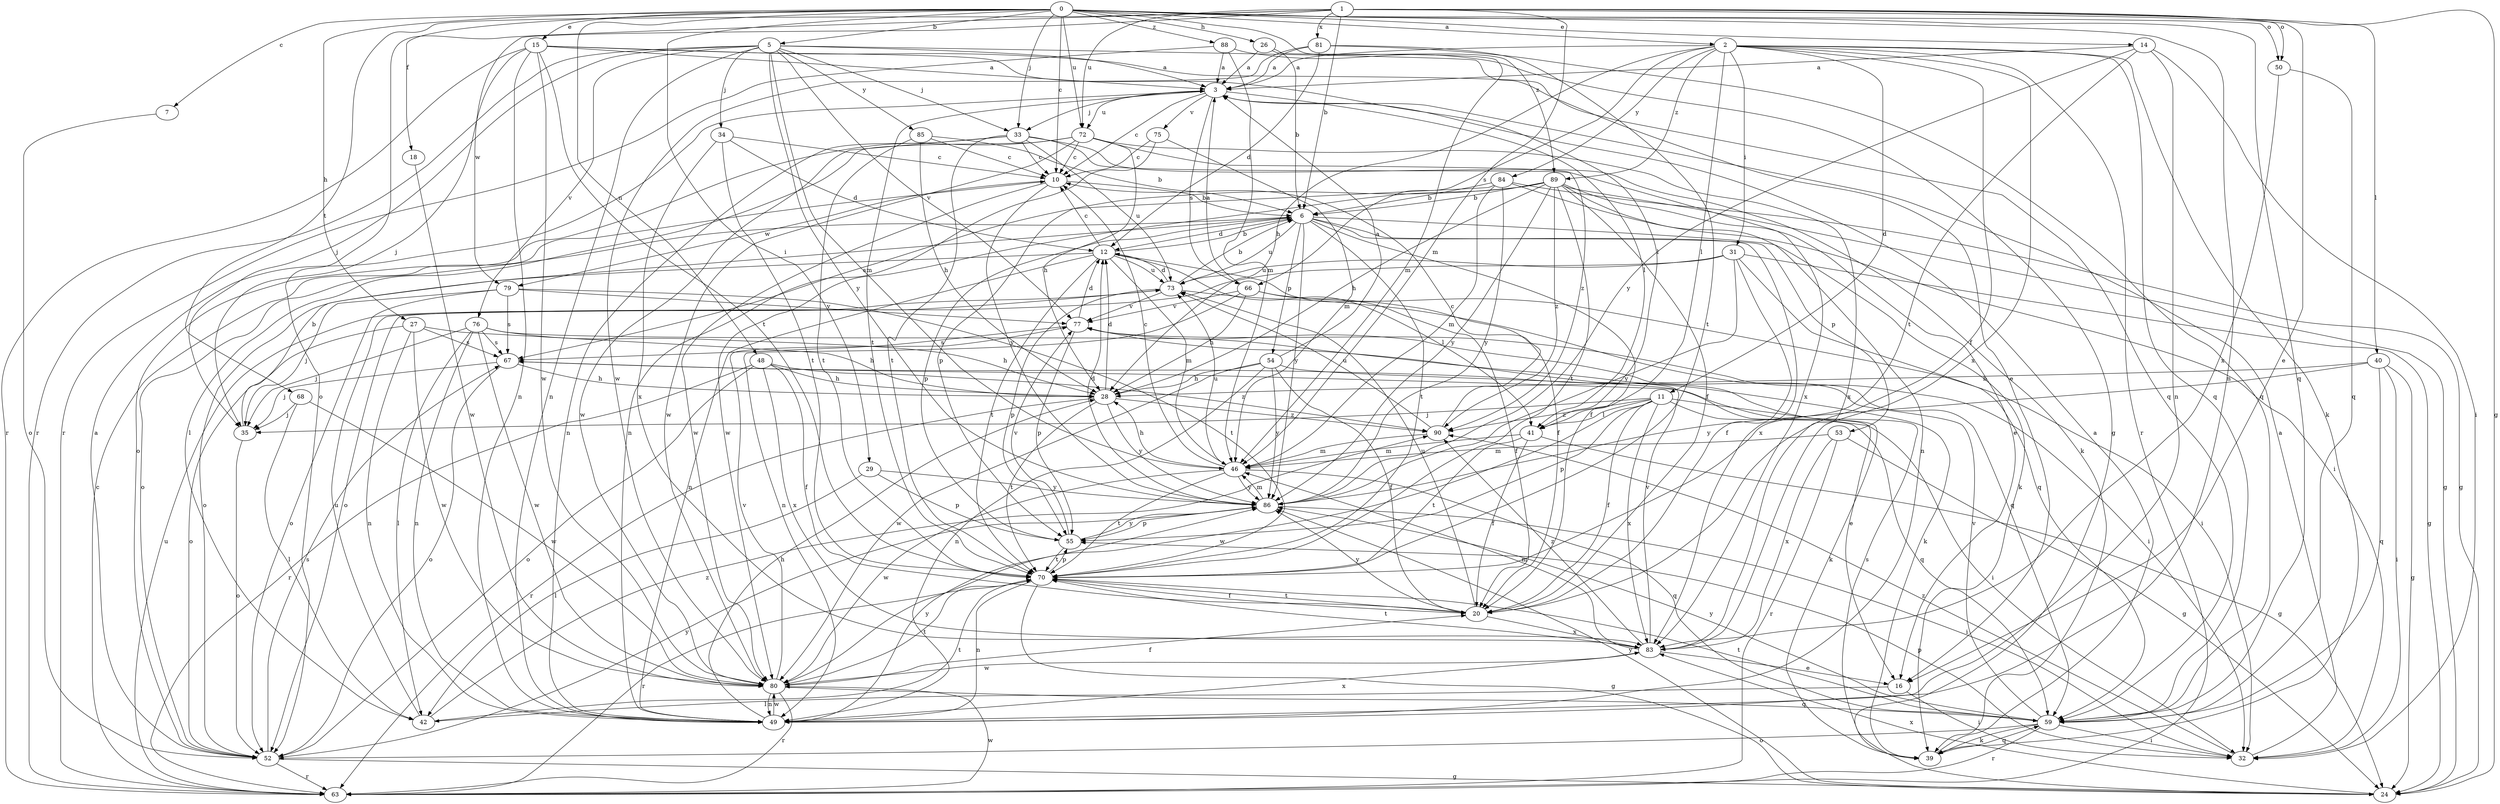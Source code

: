 strict digraph  {
0;
1;
2;
3;
5;
6;
7;
10;
11;
12;
14;
15;
16;
18;
20;
24;
26;
27;
28;
29;
31;
32;
33;
34;
35;
39;
40;
41;
42;
46;
48;
49;
50;
52;
53;
54;
55;
59;
63;
66;
67;
68;
70;
72;
73;
75;
76;
77;
79;
80;
81;
83;
84;
85;
86;
88;
89;
90;
0 -> 2  [label=a];
0 -> 5  [label=b];
0 -> 7  [label=c];
0 -> 10  [label=c];
0 -> 14  [label=e];
0 -> 15  [label=e];
0 -> 18  [label=f];
0 -> 26  [label=h];
0 -> 27  [label=h];
0 -> 29  [label=i];
0 -> 33  [label=j];
0 -> 48  [label=n];
0 -> 49  [label=n];
0 -> 50  [label=o];
0 -> 59  [label=q];
0 -> 72  [label=u];
0 -> 88  [label=z];
0 -> 89  [label=z];
1 -> 6  [label=b];
1 -> 16  [label=e];
1 -> 24  [label=g];
1 -> 40  [label=l];
1 -> 46  [label=m];
1 -> 50  [label=o];
1 -> 52  [label=o];
1 -> 68  [label=t];
1 -> 72  [label=u];
1 -> 79  [label=w];
1 -> 81  [label=x];
2 -> 3  [label=a];
2 -> 11  [label=d];
2 -> 20  [label=f];
2 -> 28  [label=h];
2 -> 31  [label=i];
2 -> 39  [label=k];
2 -> 41  [label=l];
2 -> 59  [label=q];
2 -> 63  [label=r];
2 -> 66  [label=s];
2 -> 83  [label=x];
2 -> 84  [label=y];
2 -> 89  [label=z];
3 -> 10  [label=c];
3 -> 33  [label=j];
3 -> 41  [label=l];
3 -> 66  [label=s];
3 -> 70  [label=t];
3 -> 72  [label=u];
3 -> 75  [label=v];
5 -> 3  [label=a];
5 -> 16  [label=e];
5 -> 33  [label=j];
5 -> 34  [label=j];
5 -> 35  [label=j];
5 -> 46  [label=m];
5 -> 49  [label=n];
5 -> 63  [label=r];
5 -> 76  [label=v];
5 -> 77  [label=v];
5 -> 85  [label=y];
5 -> 86  [label=y];
6 -> 12  [label=d];
6 -> 20  [label=f];
6 -> 39  [label=k];
6 -> 52  [label=o];
6 -> 53  [label=p];
6 -> 54  [label=p];
6 -> 55  [label=p];
6 -> 70  [label=t];
6 -> 73  [label=u];
6 -> 83  [label=x];
6 -> 86  [label=y];
7 -> 52  [label=o];
10 -> 6  [label=b];
10 -> 79  [label=w];
10 -> 80  [label=w];
10 -> 86  [label=y];
11 -> 20  [label=f];
11 -> 32  [label=i];
11 -> 35  [label=j];
11 -> 41  [label=l];
11 -> 55  [label=p];
11 -> 59  [label=q];
11 -> 80  [label=w];
11 -> 83  [label=x];
11 -> 90  [label=z];
12 -> 6  [label=b];
12 -> 10  [label=c];
12 -> 20  [label=f];
12 -> 41  [label=l];
12 -> 46  [label=m];
12 -> 49  [label=n];
12 -> 52  [label=o];
12 -> 70  [label=t];
12 -> 73  [label=u];
14 -> 3  [label=a];
14 -> 32  [label=i];
14 -> 49  [label=n];
14 -> 70  [label=t];
14 -> 86  [label=y];
15 -> 3  [label=a];
15 -> 35  [label=j];
15 -> 41  [label=l];
15 -> 49  [label=n];
15 -> 59  [label=q];
15 -> 63  [label=r];
15 -> 70  [label=t];
15 -> 80  [label=w];
16 -> 32  [label=i];
16 -> 42  [label=l];
18 -> 80  [label=w];
20 -> 70  [label=t];
20 -> 73  [label=u];
20 -> 83  [label=x];
20 -> 86  [label=y];
24 -> 83  [label=x];
24 -> 86  [label=y];
26 -> 3  [label=a];
26 -> 6  [label=b];
26 -> 46  [label=m];
27 -> 28  [label=h];
27 -> 49  [label=n];
27 -> 52  [label=o];
27 -> 67  [label=s];
27 -> 80  [label=w];
28 -> 12  [label=d];
28 -> 63  [label=r];
28 -> 70  [label=t];
28 -> 86  [label=y];
28 -> 90  [label=z];
29 -> 42  [label=l];
29 -> 55  [label=p];
29 -> 86  [label=y];
31 -> 20  [label=f];
31 -> 24  [label=g];
31 -> 52  [label=o];
31 -> 59  [label=q];
31 -> 73  [label=u];
31 -> 86  [label=y];
32 -> 3  [label=a];
32 -> 55  [label=p];
32 -> 90  [label=z];
33 -> 10  [label=c];
33 -> 39  [label=k];
33 -> 49  [label=n];
33 -> 70  [label=t];
33 -> 73  [label=u];
33 -> 80  [label=w];
33 -> 83  [label=x];
34 -> 10  [label=c];
34 -> 12  [label=d];
34 -> 70  [label=t];
34 -> 83  [label=x];
35 -> 6  [label=b];
35 -> 52  [label=o];
39 -> 3  [label=a];
39 -> 59  [label=q];
39 -> 67  [label=s];
40 -> 24  [label=g];
40 -> 28  [label=h];
40 -> 32  [label=i];
40 -> 59  [label=q];
40 -> 86  [label=y];
41 -> 20  [label=f];
41 -> 24  [label=g];
41 -> 46  [label=m];
41 -> 70  [label=t];
42 -> 70  [label=t];
42 -> 73  [label=u];
42 -> 90  [label=z];
46 -> 10  [label=c];
46 -> 28  [label=h];
46 -> 59  [label=q];
46 -> 70  [label=t];
46 -> 73  [label=u];
46 -> 80  [label=w];
46 -> 86  [label=y];
48 -> 20  [label=f];
48 -> 28  [label=h];
48 -> 52  [label=o];
48 -> 63  [label=r];
48 -> 83  [label=x];
48 -> 90  [label=z];
49 -> 28  [label=h];
49 -> 80  [label=w];
49 -> 83  [label=x];
49 -> 86  [label=y];
50 -> 59  [label=q];
50 -> 83  [label=x];
52 -> 3  [label=a];
52 -> 24  [label=g];
52 -> 63  [label=r];
52 -> 67  [label=s];
52 -> 86  [label=y];
53 -> 24  [label=g];
53 -> 46  [label=m];
53 -> 63  [label=r];
53 -> 83  [label=x];
54 -> 3  [label=a];
54 -> 16  [label=e];
54 -> 20  [label=f];
54 -> 28  [label=h];
54 -> 49  [label=n];
54 -> 80  [label=w];
54 -> 86  [label=y];
55 -> 70  [label=t];
55 -> 77  [label=v];
55 -> 86  [label=y];
59 -> 32  [label=i];
59 -> 39  [label=k];
59 -> 52  [label=o];
59 -> 63  [label=r];
59 -> 70  [label=t];
59 -> 77  [label=v];
59 -> 86  [label=y];
63 -> 10  [label=c];
63 -> 73  [label=u];
63 -> 80  [label=w];
66 -> 3  [label=a];
66 -> 20  [label=f];
66 -> 28  [label=h];
66 -> 32  [label=i];
66 -> 49  [label=n];
66 -> 77  [label=v];
67 -> 28  [label=h];
67 -> 35  [label=j];
67 -> 39  [label=k];
67 -> 52  [label=o];
68 -> 35  [label=j];
68 -> 42  [label=l];
68 -> 80  [label=w];
70 -> 20  [label=f];
70 -> 24  [label=g];
70 -> 49  [label=n];
70 -> 55  [label=p];
70 -> 63  [label=r];
72 -> 10  [label=c];
72 -> 28  [label=h];
72 -> 42  [label=l];
72 -> 52  [label=o];
72 -> 80  [label=w];
72 -> 83  [label=x];
72 -> 90  [label=z];
73 -> 6  [label=b];
73 -> 12  [label=d];
73 -> 55  [label=p];
73 -> 59  [label=q];
73 -> 77  [label=v];
75 -> 10  [label=c];
75 -> 46  [label=m];
75 -> 49  [label=n];
76 -> 28  [label=h];
76 -> 35  [label=j];
76 -> 39  [label=k];
76 -> 42  [label=l];
76 -> 49  [label=n];
76 -> 67  [label=s];
76 -> 80  [label=w];
77 -> 12  [label=d];
77 -> 32  [label=i];
77 -> 55  [label=p];
77 -> 67  [label=s];
79 -> 35  [label=j];
79 -> 52  [label=o];
79 -> 67  [label=s];
79 -> 70  [label=t];
79 -> 77  [label=v];
80 -> 20  [label=f];
80 -> 49  [label=n];
80 -> 59  [label=q];
80 -> 63  [label=r];
80 -> 70  [label=t];
80 -> 77  [label=v];
81 -> 3  [label=a];
81 -> 12  [label=d];
81 -> 59  [label=q];
81 -> 70  [label=t];
81 -> 80  [label=w];
83 -> 16  [label=e];
83 -> 46  [label=m];
83 -> 70  [label=t];
83 -> 77  [label=v];
83 -> 80  [label=w];
83 -> 90  [label=z];
84 -> 6  [label=b];
84 -> 24  [label=g];
84 -> 32  [label=i];
84 -> 46  [label=m];
84 -> 55  [label=p];
84 -> 86  [label=y];
85 -> 6  [label=b];
85 -> 10  [label=c];
85 -> 28  [label=h];
85 -> 70  [label=t];
86 -> 12  [label=d];
86 -> 32  [label=i];
86 -> 46  [label=m];
86 -> 55  [label=p];
88 -> 3  [label=a];
88 -> 24  [label=g];
88 -> 46  [label=m];
88 -> 63  [label=r];
89 -> 6  [label=b];
89 -> 16  [label=e];
89 -> 20  [label=f];
89 -> 24  [label=g];
89 -> 28  [label=h];
89 -> 49  [label=n];
89 -> 67  [label=s];
89 -> 70  [label=t];
89 -> 80  [label=w];
89 -> 86  [label=y];
89 -> 90  [label=z];
90 -> 10  [label=c];
90 -> 46  [label=m];
90 -> 73  [label=u];
}
